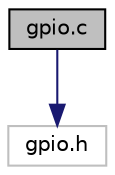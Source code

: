 digraph "gpio.c"
{
 // LATEX_PDF_SIZE
  edge [fontname="Helvetica",fontsize="10",labelfontname="Helvetica",labelfontsize="10"];
  node [fontname="Helvetica",fontsize="10",shape=record];
  Node1 [label="gpio.c",height=0.2,width=0.4,color="black", fillcolor="grey75", style="filled", fontcolor="black",tooltip="This file provides code for the configuration of all used GPIO pins."];
  Node1 -> Node2 [color="midnightblue",fontsize="10",style="solid"];
  Node2 [label="gpio.h",height=0.2,width=0.4,color="grey75", fillcolor="white", style="filled",tooltip=" "];
}
